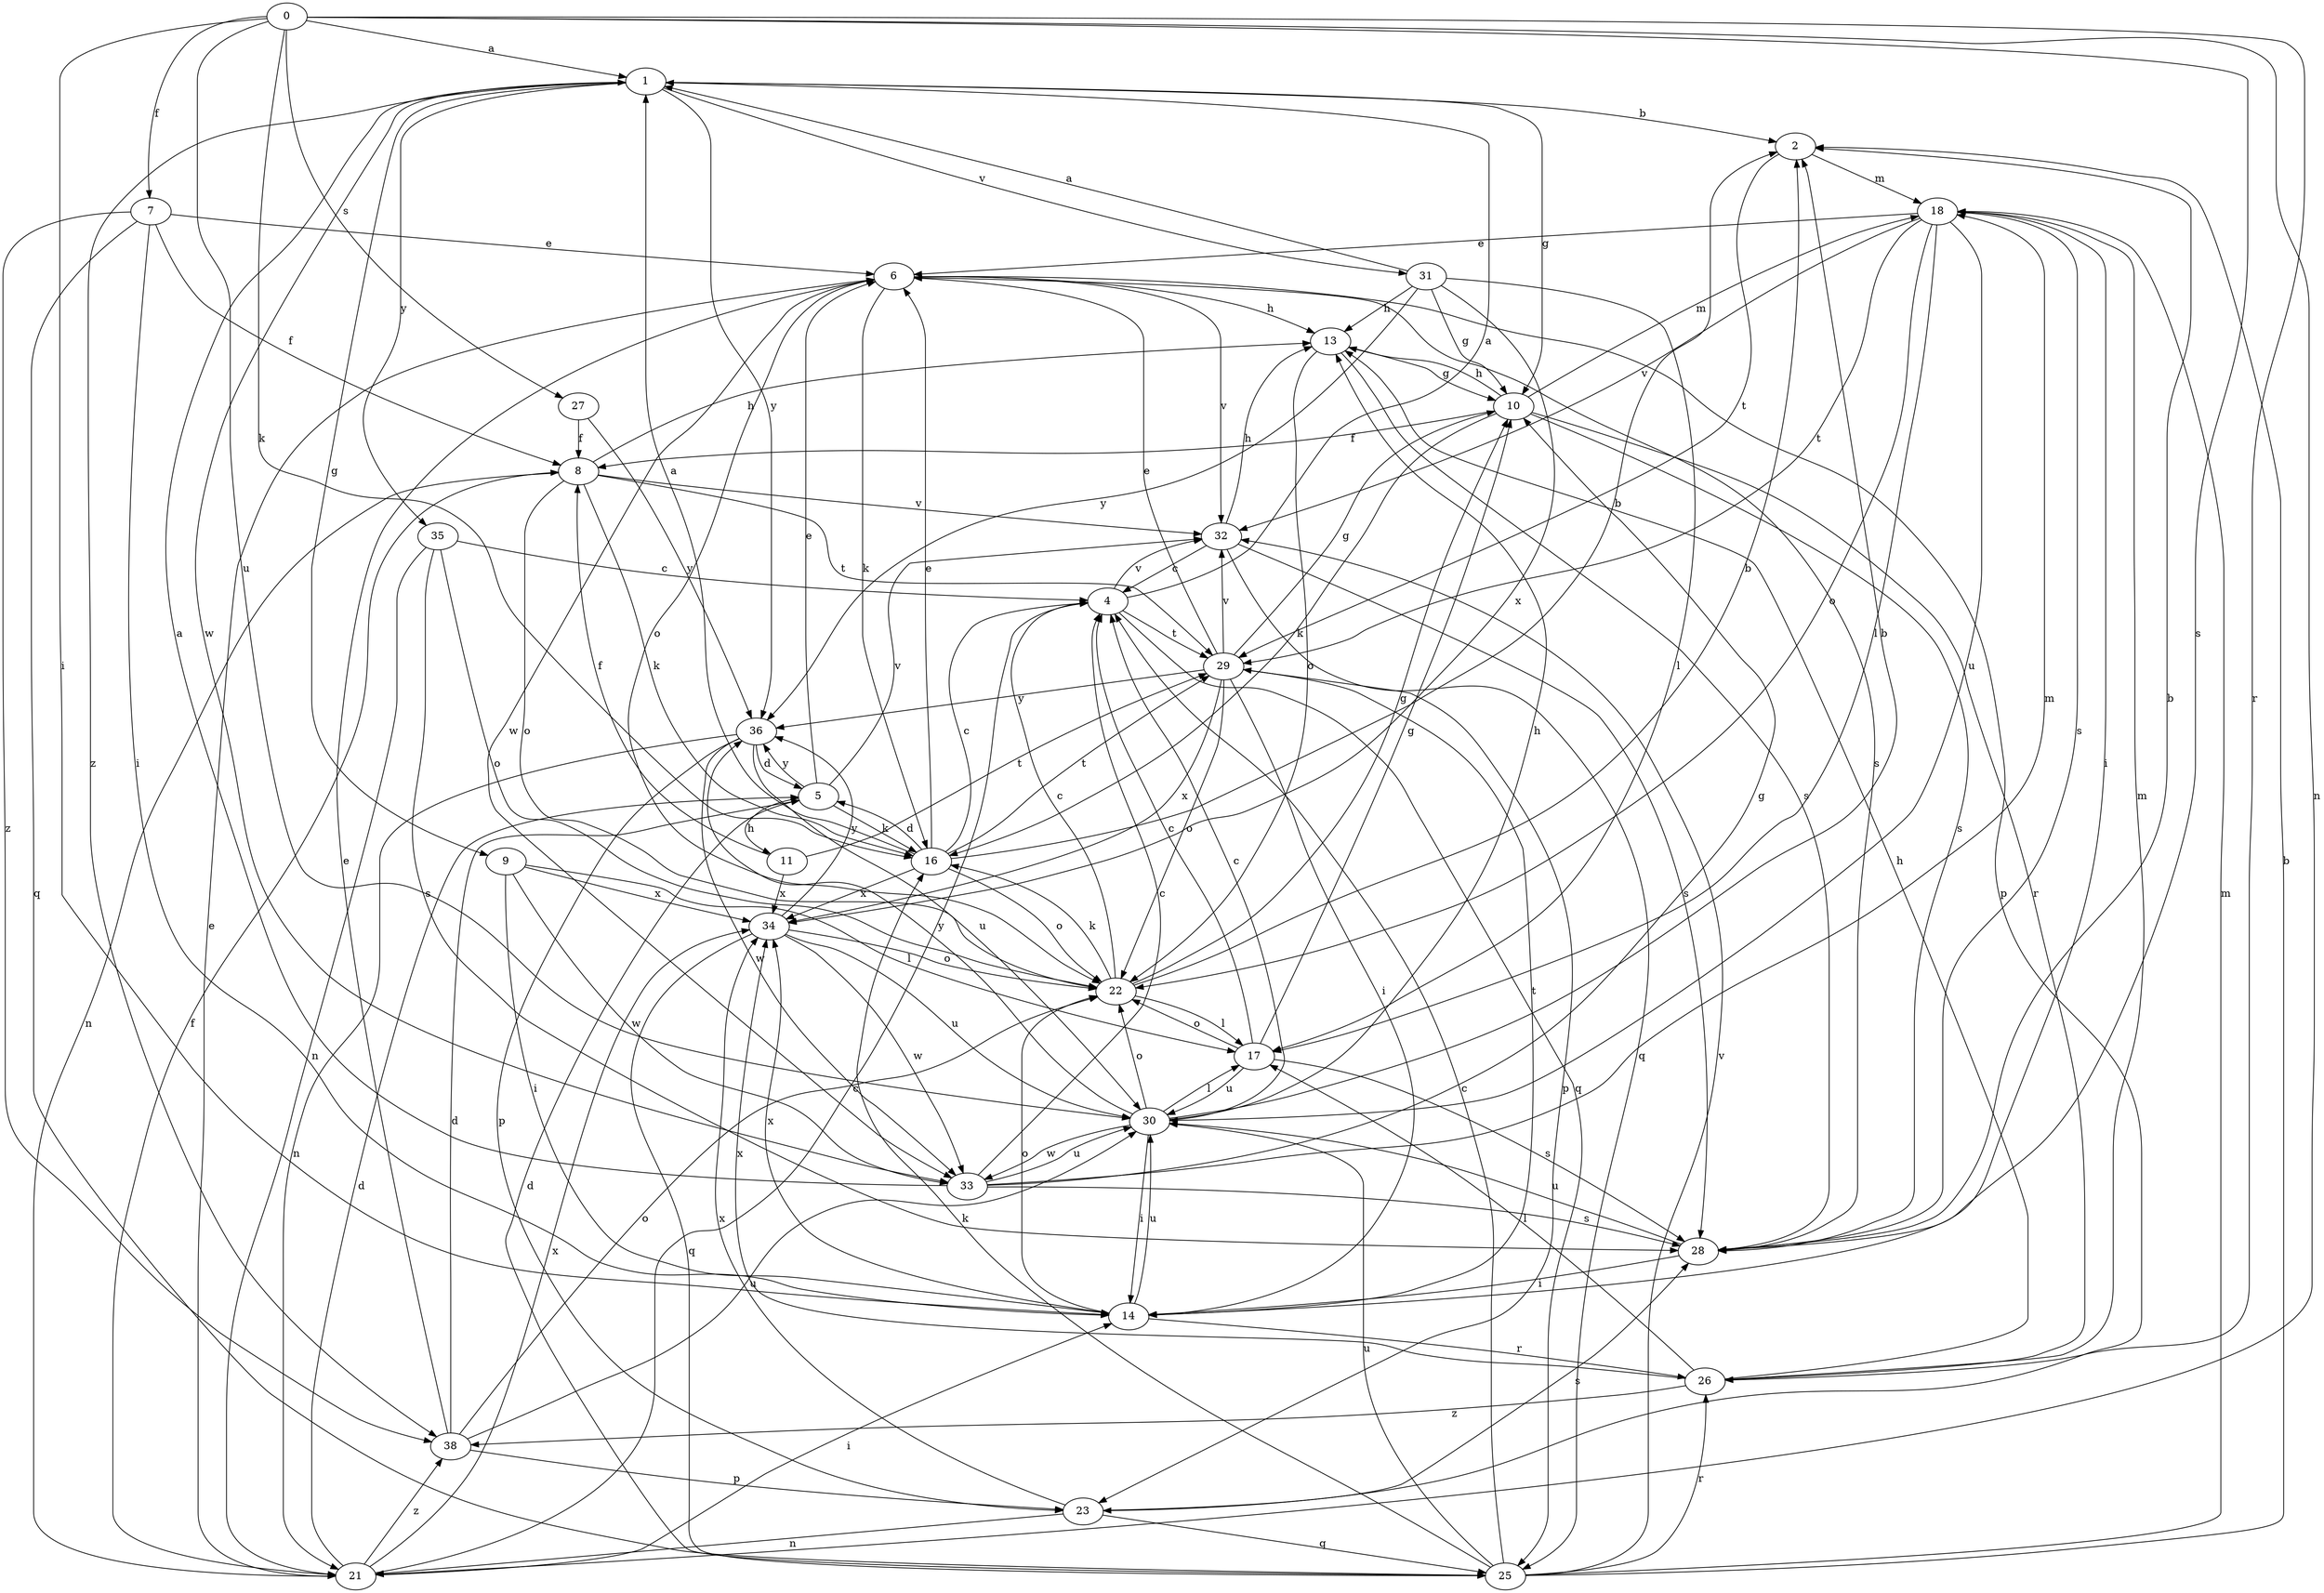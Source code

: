 strict digraph  {
0;
1;
2;
4;
5;
6;
7;
8;
9;
10;
11;
13;
14;
16;
17;
18;
21;
22;
23;
25;
26;
27;
28;
29;
30;
31;
32;
33;
34;
35;
36;
38;
0 -> 1  [label=a];
0 -> 7  [label=f];
0 -> 14  [label=i];
0 -> 16  [label=k];
0 -> 21  [label=n];
0 -> 26  [label=r];
0 -> 27  [label=s];
0 -> 28  [label=s];
0 -> 30  [label=u];
1 -> 2  [label=b];
1 -> 9  [label=g];
1 -> 10  [label=g];
1 -> 31  [label=v];
1 -> 33  [label=w];
1 -> 35  [label=y];
1 -> 36  [label=y];
1 -> 38  [label=z];
2 -> 18  [label=m];
2 -> 29  [label=t];
4 -> 1  [label=a];
4 -> 25  [label=q];
4 -> 29  [label=t];
4 -> 32  [label=v];
5 -> 6  [label=e];
5 -> 11  [label=h];
5 -> 16  [label=k];
5 -> 32  [label=v];
5 -> 36  [label=y];
6 -> 13  [label=h];
6 -> 16  [label=k];
6 -> 22  [label=o];
6 -> 23  [label=p];
6 -> 28  [label=s];
6 -> 32  [label=v];
6 -> 33  [label=w];
7 -> 6  [label=e];
7 -> 8  [label=f];
7 -> 14  [label=i];
7 -> 25  [label=q];
7 -> 38  [label=z];
8 -> 13  [label=h];
8 -> 16  [label=k];
8 -> 21  [label=n];
8 -> 22  [label=o];
8 -> 29  [label=t];
8 -> 32  [label=v];
9 -> 14  [label=i];
9 -> 17  [label=l];
9 -> 33  [label=w];
9 -> 34  [label=x];
10 -> 8  [label=f];
10 -> 13  [label=h];
10 -> 16  [label=k];
10 -> 18  [label=m];
10 -> 26  [label=r];
10 -> 28  [label=s];
11 -> 8  [label=f];
11 -> 29  [label=t];
11 -> 34  [label=x];
13 -> 10  [label=g];
13 -> 22  [label=o];
13 -> 28  [label=s];
14 -> 22  [label=o];
14 -> 26  [label=r];
14 -> 29  [label=t];
14 -> 30  [label=u];
14 -> 34  [label=x];
16 -> 1  [label=a];
16 -> 2  [label=b];
16 -> 4  [label=c];
16 -> 5  [label=d];
16 -> 6  [label=e];
16 -> 22  [label=o];
16 -> 29  [label=t];
16 -> 34  [label=x];
17 -> 4  [label=c];
17 -> 10  [label=g];
17 -> 22  [label=o];
17 -> 28  [label=s];
17 -> 30  [label=u];
18 -> 6  [label=e];
18 -> 14  [label=i];
18 -> 17  [label=l];
18 -> 22  [label=o];
18 -> 28  [label=s];
18 -> 29  [label=t];
18 -> 30  [label=u];
18 -> 32  [label=v];
21 -> 4  [label=c];
21 -> 5  [label=d];
21 -> 6  [label=e];
21 -> 8  [label=f];
21 -> 14  [label=i];
21 -> 34  [label=x];
21 -> 38  [label=z];
22 -> 2  [label=b];
22 -> 4  [label=c];
22 -> 10  [label=g];
22 -> 16  [label=k];
22 -> 17  [label=l];
23 -> 21  [label=n];
23 -> 25  [label=q];
23 -> 28  [label=s];
23 -> 34  [label=x];
25 -> 2  [label=b];
25 -> 4  [label=c];
25 -> 5  [label=d];
25 -> 16  [label=k];
25 -> 18  [label=m];
25 -> 26  [label=r];
25 -> 30  [label=u];
25 -> 32  [label=v];
26 -> 13  [label=h];
26 -> 17  [label=l];
26 -> 18  [label=m];
26 -> 34  [label=x];
26 -> 38  [label=z];
27 -> 8  [label=f];
27 -> 36  [label=y];
28 -> 2  [label=b];
28 -> 14  [label=i];
28 -> 30  [label=u];
29 -> 6  [label=e];
29 -> 10  [label=g];
29 -> 14  [label=i];
29 -> 22  [label=o];
29 -> 23  [label=p];
29 -> 32  [label=v];
29 -> 34  [label=x];
29 -> 36  [label=y];
30 -> 2  [label=b];
30 -> 4  [label=c];
30 -> 13  [label=h];
30 -> 14  [label=i];
30 -> 17  [label=l];
30 -> 22  [label=o];
30 -> 33  [label=w];
30 -> 36  [label=y];
31 -> 1  [label=a];
31 -> 10  [label=g];
31 -> 13  [label=h];
31 -> 17  [label=l];
31 -> 34  [label=x];
31 -> 36  [label=y];
32 -> 4  [label=c];
32 -> 13  [label=h];
32 -> 25  [label=q];
32 -> 28  [label=s];
33 -> 1  [label=a];
33 -> 4  [label=c];
33 -> 10  [label=g];
33 -> 18  [label=m];
33 -> 28  [label=s];
33 -> 30  [label=u];
34 -> 22  [label=o];
34 -> 25  [label=q];
34 -> 30  [label=u];
34 -> 33  [label=w];
34 -> 36  [label=y];
35 -> 4  [label=c];
35 -> 21  [label=n];
35 -> 22  [label=o];
35 -> 28  [label=s];
36 -> 5  [label=d];
36 -> 21  [label=n];
36 -> 23  [label=p];
36 -> 30  [label=u];
36 -> 33  [label=w];
38 -> 5  [label=d];
38 -> 6  [label=e];
38 -> 22  [label=o];
38 -> 23  [label=p];
38 -> 30  [label=u];
}
